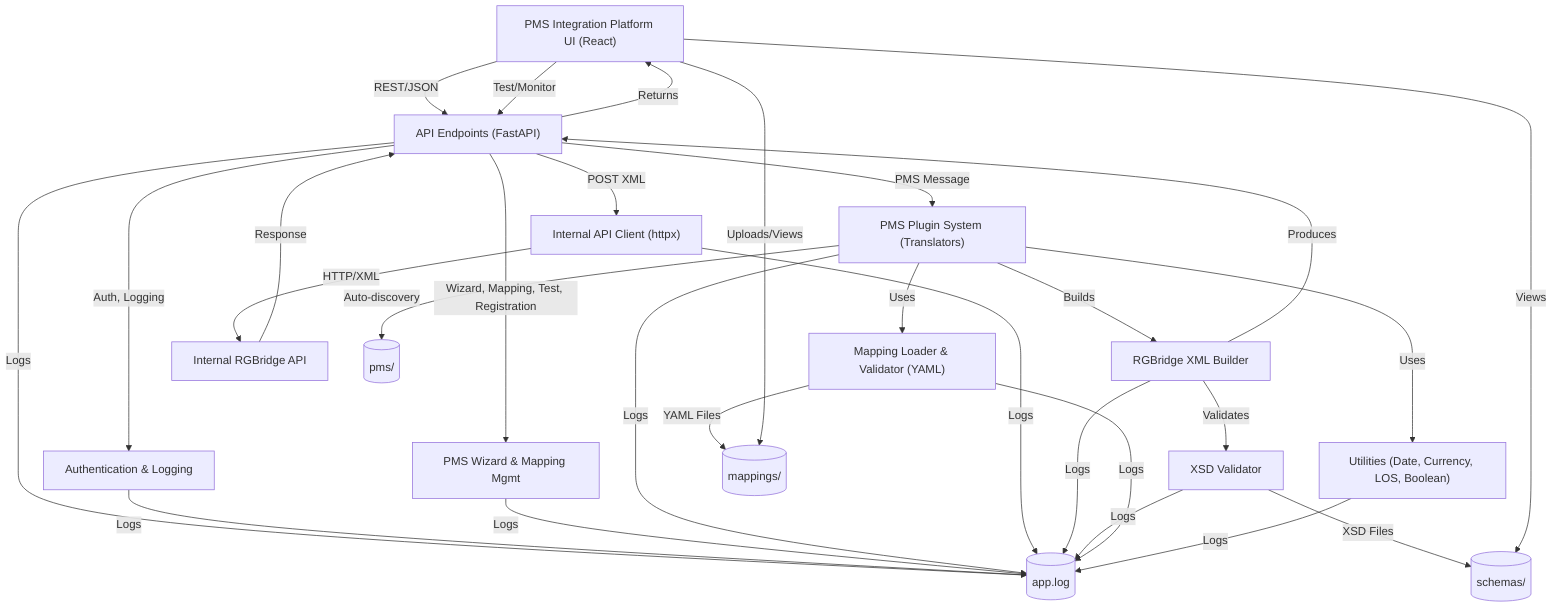 flowchart TD
    UI["PMS Integration Platform UI (React)"]
    API["API Endpoints (FastAPI)"]
    Auth["Authentication & Logging"]
    Wizard["PMS Wizard & Mapping Mgmt"]
    Plugins["PMS Plugin System (Translators)"]
    Mapping["Mapping Loader & Validator (YAML)"]
    Utils["Utilities (Date, Currency, LOS, Boolean)"]
    XMLBuilder["RGBridge XML Builder"]
    XSD["XSD Validator"]
    InternalAPIClient["Internal API Client (httpx)"]
    InternalAPI["Internal RGBridge API"]
    MappingsDir[("mappings/")]
    SchemasDir[("schemas/")]
    PluginsDir[("pms/")]
    AppLog[("app.log")]

    UI-->|REST/JSON|API
    API-->|Auth, Logging|Auth
    API-->|Wizard, Mapping, Test, Registration|Wizard
    API-->|PMS Message|Plugins
    Plugins-->|Uses|Mapping
    Plugins-->|Uses|Utils
    Plugins-->|Builds|XMLBuilder
    XMLBuilder-->|Validates|XSD
    XMLBuilder-->|Produces|API
    API-->|POST XML|InternalAPIClient
    InternalAPIClient-->|HTTP/XML|InternalAPI
    Mapping-->|YAML Files|MappingsDir
    XSD-->|XSD Files|SchemasDir
    Plugins-->|Auto-discovery|PluginsDir
    UI-->|Uploads/Views|MappingsDir
    UI-->|Views|SchemasDir
    UI-->|Test/Monitor|API
    API-->|Returns|UI
    InternalAPI-->|Response|API
    API-->|Logs|AppLog
    Auth-->|Logs|AppLog
    Wizard-->|Logs|AppLog
    Plugins-->|Logs|AppLog
    InternalAPIClient-->|Logs|AppLog
    XMLBuilder-->|Logs|AppLog
    XSD-->|Logs|AppLog
    Mapping-->|Logs|AppLog
    Utils-->|Logs|AppLog